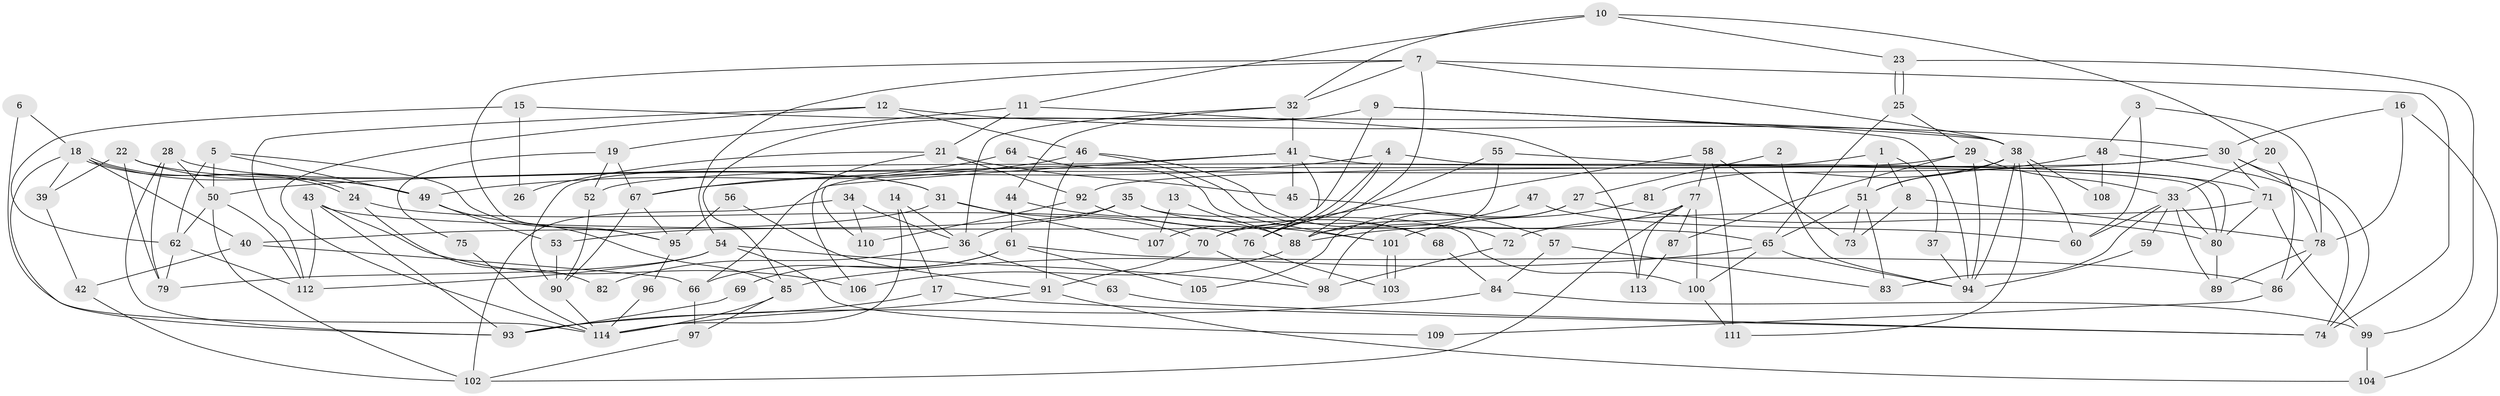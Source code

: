 // coarse degree distribution, {4: 0.17543859649122806, 6: 0.17543859649122806, 3: 0.17543859649122806, 11: 0.07017543859649122, 5: 0.10526315789473684, 2: 0.10526315789473684, 10: 0.03508771929824561, 8: 0.05263157894736842, 7: 0.07017543859649122, 14: 0.03508771929824561}
// Generated by graph-tools (version 1.1) at 2025/18/03/04/25 18:18:59]
// undirected, 114 vertices, 228 edges
graph export_dot {
graph [start="1"]
  node [color=gray90,style=filled];
  1;
  2;
  3;
  4;
  5;
  6;
  7;
  8;
  9;
  10;
  11;
  12;
  13;
  14;
  15;
  16;
  17;
  18;
  19;
  20;
  21;
  22;
  23;
  24;
  25;
  26;
  27;
  28;
  29;
  30;
  31;
  32;
  33;
  34;
  35;
  36;
  37;
  38;
  39;
  40;
  41;
  42;
  43;
  44;
  45;
  46;
  47;
  48;
  49;
  50;
  51;
  52;
  53;
  54;
  55;
  56;
  57;
  58;
  59;
  60;
  61;
  62;
  63;
  64;
  65;
  66;
  67;
  68;
  69;
  70;
  71;
  72;
  73;
  74;
  75;
  76;
  77;
  78;
  79;
  80;
  81;
  82;
  83;
  84;
  85;
  86;
  87;
  88;
  89;
  90;
  91;
  92;
  93;
  94;
  95;
  96;
  97;
  98;
  99;
  100;
  101;
  102;
  103;
  104;
  105;
  106;
  107;
  108;
  109;
  110;
  111;
  112;
  113;
  114;
  1 -- 8;
  1 -- 51;
  1 -- 37;
  1 -- 66;
  2 -- 27;
  2 -- 94;
  3 -- 78;
  3 -- 60;
  3 -- 48;
  4 -- 80;
  4 -- 67;
  4 -- 70;
  4 -- 76;
  5 -- 49;
  5 -- 50;
  5 -- 62;
  5 -- 95;
  6 -- 18;
  6 -- 114;
  7 -- 38;
  7 -- 54;
  7 -- 32;
  7 -- 74;
  7 -- 88;
  7 -- 95;
  8 -- 73;
  8 -- 78;
  9 -- 94;
  9 -- 85;
  9 -- 38;
  9 -- 107;
  10 -- 23;
  10 -- 20;
  10 -- 11;
  10 -- 32;
  11 -- 113;
  11 -- 19;
  11 -- 21;
  12 -- 112;
  12 -- 46;
  12 -- 30;
  12 -- 114;
  13 -- 107;
  13 -- 88;
  14 -- 114;
  14 -- 17;
  14 -- 36;
  15 -- 38;
  15 -- 62;
  15 -- 26;
  16 -- 30;
  16 -- 78;
  16 -- 104;
  17 -- 74;
  17 -- 93;
  18 -- 24;
  18 -- 24;
  18 -- 40;
  18 -- 39;
  18 -- 49;
  18 -- 93;
  19 -- 52;
  19 -- 67;
  19 -- 75;
  20 -- 33;
  20 -- 86;
  21 -- 92;
  21 -- 26;
  21 -- 45;
  21 -- 106;
  22 -- 49;
  22 -- 31;
  22 -- 39;
  22 -- 79;
  23 -- 99;
  23 -- 25;
  23 -- 25;
  24 -- 76;
  24 -- 82;
  25 -- 65;
  25 -- 29;
  27 -- 98;
  27 -- 80;
  27 -- 105;
  28 -- 50;
  28 -- 79;
  28 -- 31;
  28 -- 93;
  29 -- 94;
  29 -- 33;
  29 -- 52;
  29 -- 87;
  30 -- 74;
  30 -- 50;
  30 -- 71;
  30 -- 78;
  30 -- 92;
  31 -- 70;
  31 -- 40;
  31 -- 107;
  32 -- 36;
  32 -- 41;
  32 -- 44;
  33 -- 80;
  33 -- 59;
  33 -- 60;
  33 -- 83;
  33 -- 89;
  34 -- 36;
  34 -- 102;
  34 -- 110;
  35 -- 100;
  35 -- 36;
  35 -- 53;
  35 -- 68;
  36 -- 63;
  36 -- 82;
  37 -- 94;
  38 -- 51;
  38 -- 60;
  38 -- 81;
  38 -- 94;
  38 -- 108;
  38 -- 111;
  39 -- 42;
  40 -- 66;
  40 -- 42;
  41 -- 90;
  41 -- 45;
  41 -- 76;
  41 -- 80;
  41 -- 110;
  42 -- 102;
  43 -- 106;
  43 -- 93;
  43 -- 65;
  43 -- 112;
  44 -- 88;
  44 -- 61;
  45 -- 57;
  46 -- 91;
  46 -- 68;
  46 -- 49;
  46 -- 72;
  47 -- 88;
  47 -- 60;
  48 -- 51;
  48 -- 74;
  48 -- 108;
  49 -- 53;
  49 -- 85;
  50 -- 62;
  50 -- 102;
  50 -- 112;
  51 -- 83;
  51 -- 65;
  51 -- 73;
  52 -- 90;
  53 -- 90;
  54 -- 112;
  54 -- 79;
  54 -- 98;
  54 -- 109;
  55 -- 76;
  55 -- 88;
  55 -- 71;
  56 -- 91;
  56 -- 95;
  57 -- 84;
  57 -- 83;
  58 -- 70;
  58 -- 77;
  58 -- 73;
  58 -- 111;
  59 -- 94;
  61 -- 66;
  61 -- 69;
  61 -- 86;
  61 -- 105;
  62 -- 112;
  62 -- 79;
  63 -- 74;
  64 -- 101;
  64 -- 67;
  65 -- 85;
  65 -- 94;
  65 -- 100;
  66 -- 97;
  67 -- 95;
  67 -- 90;
  68 -- 84;
  69 -- 93;
  70 -- 98;
  70 -- 91;
  71 -- 72;
  71 -- 80;
  71 -- 99;
  72 -- 98;
  75 -- 114;
  76 -- 103;
  77 -- 100;
  77 -- 102;
  77 -- 87;
  77 -- 88;
  77 -- 113;
  78 -- 89;
  78 -- 86;
  80 -- 89;
  81 -- 101;
  84 -- 93;
  84 -- 99;
  85 -- 114;
  85 -- 97;
  86 -- 109;
  87 -- 113;
  88 -- 106;
  90 -- 114;
  91 -- 114;
  91 -- 104;
  92 -- 110;
  92 -- 101;
  95 -- 96;
  96 -- 114;
  97 -- 102;
  99 -- 104;
  100 -- 111;
  101 -- 103;
  101 -- 103;
}
